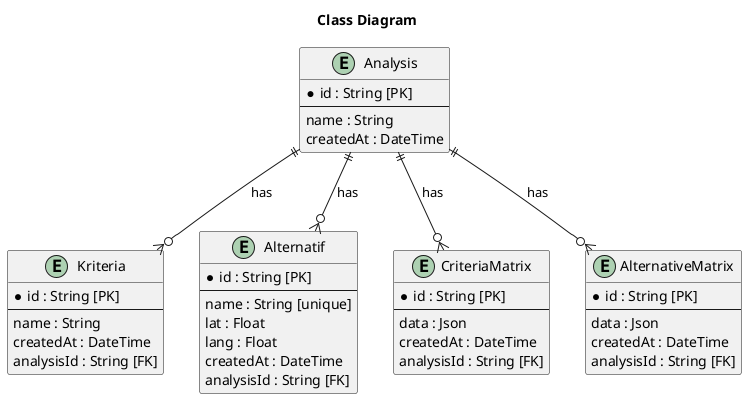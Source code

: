 @startuml spk-ahp
title  Class Diagram

entity Analysis {
  *id : String [PK]
  --
  name : String
  createdAt : DateTime
}

entity Kriteria {
  *id : String [PK]
  --
  name : String
  createdAt : DateTime
  analysisId : String [FK]
}

entity Alternatif {
  *id : String [PK]
  --
  name : String [unique]
  lat : Float
  lang : Float
  createdAt : DateTime
  analysisId : String [FK]
}

entity CriteriaMatrix {
  *id : String [PK]
  --
  data : Json
  createdAt : DateTime
  analysisId : String [FK]
}

entity AlternativeMatrix {
  *id : String [PK]
  --
  data : Json
  createdAt : DateTime
  analysisId : String [FK]
}

' Relations
Analysis ||--o{ Kriteria : has
Analysis ||--o{ Alternatif : has
Analysis ||--o{ CriteriaMatrix : has
Analysis ||--o{ AlternativeMatrix : has

@enduml
